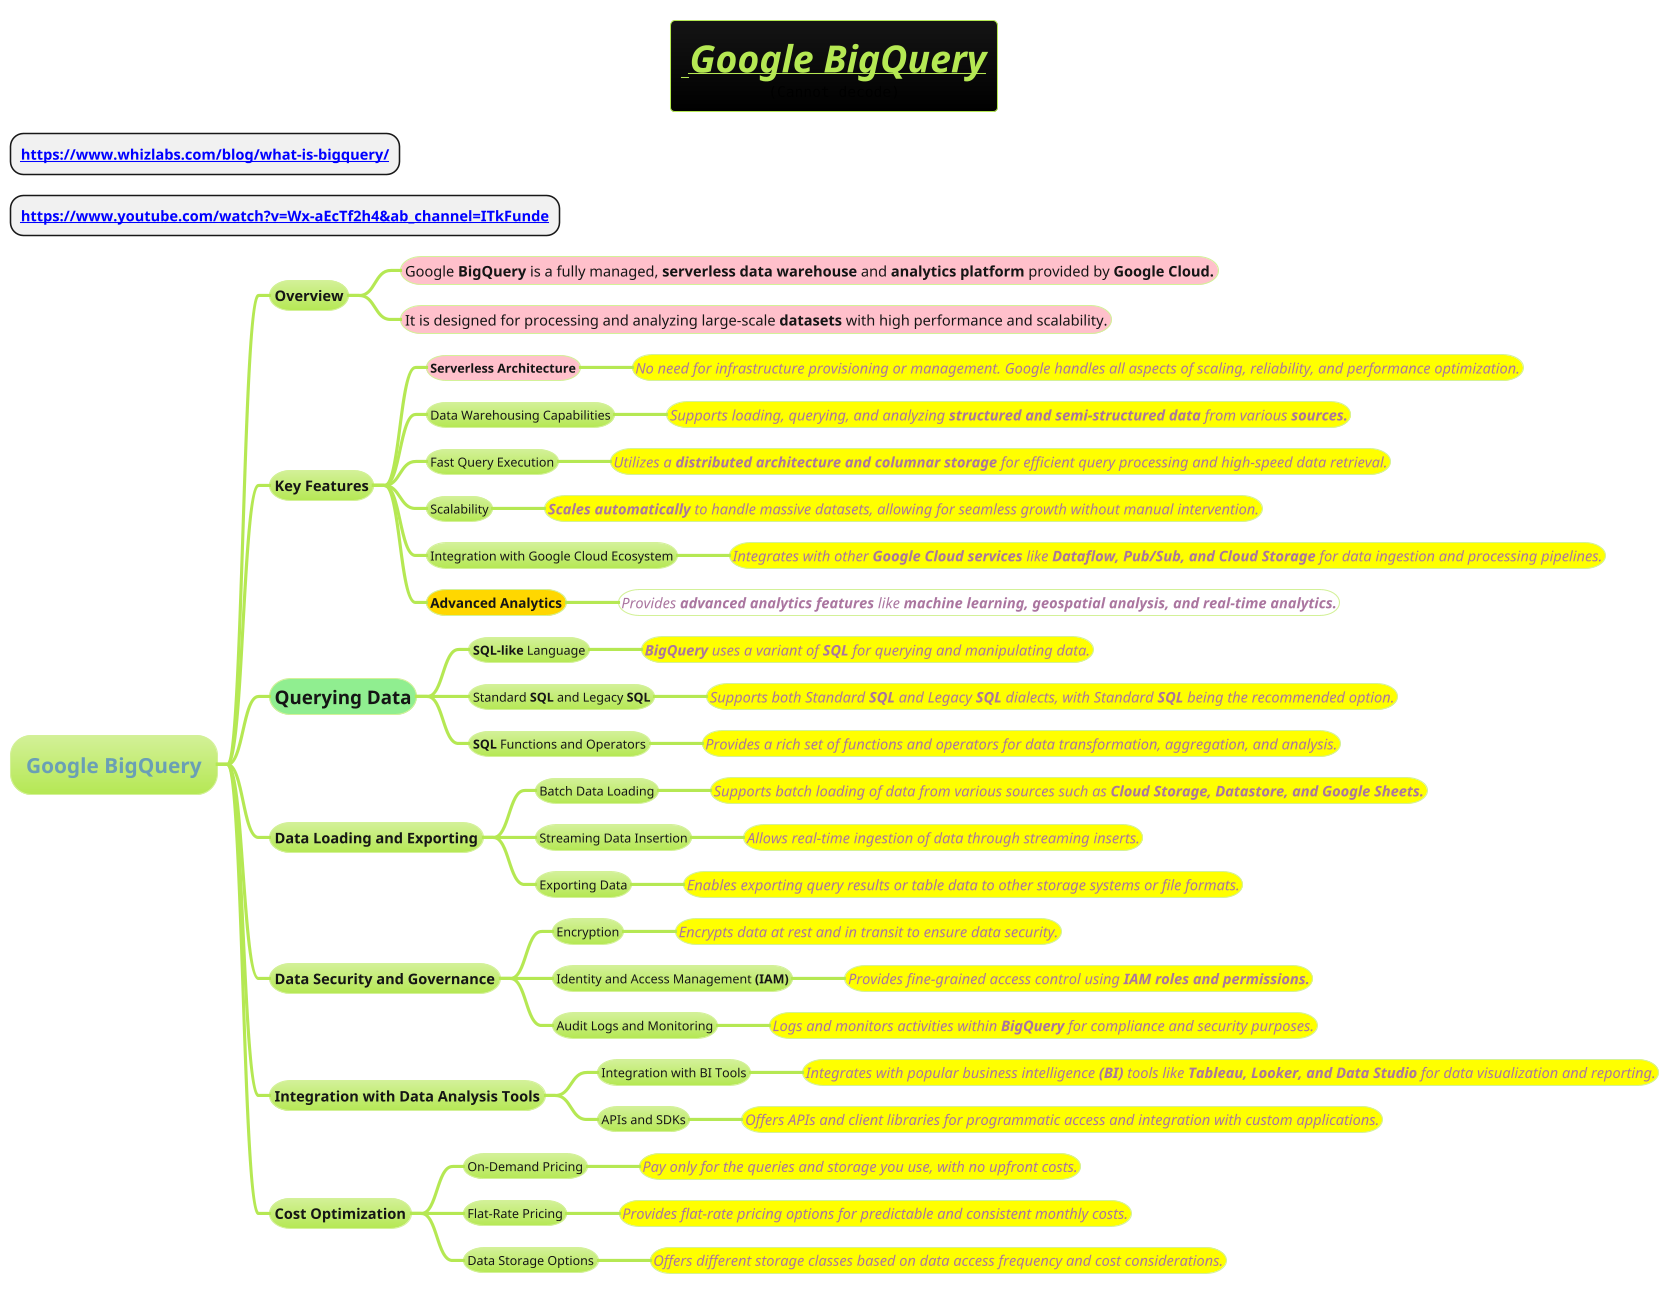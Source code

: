 @startmindmap
title =__ //**Google BigQuery**//__ \n<img:images/Google-BigQuery.png{scale=.7}>

* **[[https://www.whizlabs.com/blog/what-is-bigquery/]]**
* **[[https://www.youtube.com/watch?v=Wx-aEcTf2h4&ab_channel=ITkFunde]]**
!theme hacker

* =Google BigQuery
** Overview
***[#pink] <size:14>Google **BigQuery** is a fully managed, **serverless data warehouse** and **analytics platform** provided by **Google Cloud.**
***[#pink] <size:14>It is designed for processing and analyzing large-scale **datasets** with high performance and scalability.
** Key Features
***[#pink] **Serverless Architecture**
****[#yellow] ====<size:14>No need for infrastructure provisioning or management. Google handles all aspects of scaling, reliability, and performance optimization.
*** Data Warehousing Capabilities
****[#yellow] ====<size:14>Supports loading, querying, and analyzing **structured and semi-structured data** from various **sources.**
*** Fast Query Execution
****[#yellow] ====<size:14>Utilizes a **distributed architecture and columnar storage** for efficient query processing and high-speed data retrieval.
*** Scalability
****[#yellow] ====<size:14>**Scales automatically** to handle massive datasets, allowing for seamless growth without manual intervention.
*** Integration with Google Cloud Ecosystem
****[#yellow] ====<size:14>Integrates with other **Google Cloud services** like **Dataflow, Pub/Sub, and Cloud Storage** for data ingestion and processing pipelines.
***[#gold] ===Advanced Analytics
****[#white] ====<size:14>Provides **advanced analytics features** like **machine learning, geospatial analysis, and real-time analytics.**
**[#lightgreen] =Querying Data
*** **SQL-like** Language
****[#yellow] ====<size:14>**BigQuery** uses a variant of **SQL** for querying and manipulating data.
*** Standard **SQL** and Legacy **SQL**
****[#yellow] ====<size:14>Supports both Standard **SQL** and Legacy **SQL** dialects, with Standard **SQL** being the recommended option.
*** **SQL** Functions and Operators
****[#yellow] ====<size:14>Provides a rich set of functions and operators for data transformation, aggregation, and analysis.
** Data Loading and Exporting
*** Batch Data Loading
****[#yellow] ====<size:14>Supports batch loading of data from various sources such as **Cloud Storage, Datastore, and Google Sheets.**
*** Streaming Data Insertion
****[#yellow] ====<size:14>Allows real-time ingestion of data through streaming inserts.
*** Exporting Data
****[#yellow] ====<size:14>Enables exporting query results or table data to other storage systems or file formats.
** Data Security and Governance
*** Encryption
****[#yellow] ====<size:14>Encrypts data at rest and in transit to ensure data security.
*** Identity and Access Management **(IAM)**
****[#yellow] ====<size:14>Provides fine-grained access control using **IAM roles and permissions.**
*** Audit Logs and Monitoring
****[#yellow] ====<size:14>Logs and monitors activities within **BigQuery** for compliance and security purposes.
** Integration with Data Analysis Tools
*** Integration with BI Tools
****[#yellow] ====<size:14>Integrates with popular business intelligence **(BI)** tools like **Tableau, Looker, and Data Studio** for data visualization and reporting.
*** APIs and SDKs
****[#yellow] ====<size:14>Offers APIs and client libraries for programmatic access and integration with custom applications.
** Cost Optimization
*** On-Demand Pricing
****[#yellow] ====<size:14>Pay only for the queries and storage you use, with no upfront costs.
*** Flat-Rate Pricing
****[#yellow] ====<size:14>Provides flat-rate pricing options for predictable and consistent monthly costs.
*** Data Storage Options
****[#yellow] ====<size:14>Offers different storage classes based on data access frequency and cost considerations.
@endmindmap
